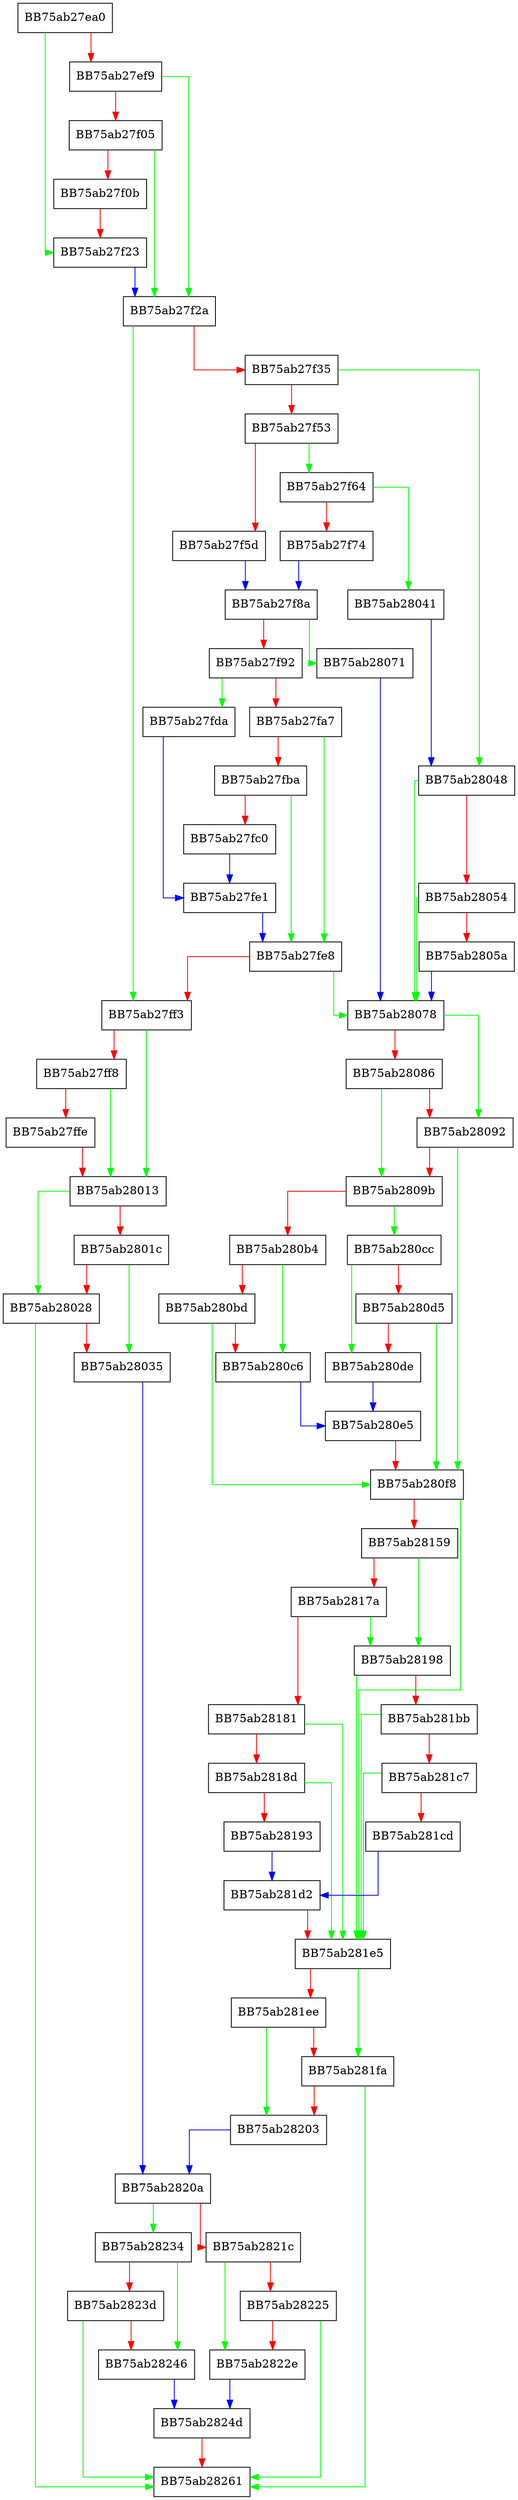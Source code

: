 digraph RunTask {
  node [shape="box"];
  graph [splines=ortho];
  BB75ab27ea0 -> BB75ab27f23 [color="green"];
  BB75ab27ea0 -> BB75ab27ef9 [color="red"];
  BB75ab27ef9 -> BB75ab27f2a [color="green"];
  BB75ab27ef9 -> BB75ab27f05 [color="red"];
  BB75ab27f05 -> BB75ab27f2a [color="green"];
  BB75ab27f05 -> BB75ab27f0b [color="red"];
  BB75ab27f0b -> BB75ab27f23 [color="red"];
  BB75ab27f23 -> BB75ab27f2a [color="blue"];
  BB75ab27f2a -> BB75ab27ff3 [color="green"];
  BB75ab27f2a -> BB75ab27f35 [color="red"];
  BB75ab27f35 -> BB75ab28048 [color="green"];
  BB75ab27f35 -> BB75ab27f53 [color="red"];
  BB75ab27f53 -> BB75ab27f64 [color="green"];
  BB75ab27f53 -> BB75ab27f5d [color="red"];
  BB75ab27f5d -> BB75ab27f8a [color="blue"];
  BB75ab27f64 -> BB75ab28041 [color="green"];
  BB75ab27f64 -> BB75ab27f74 [color="red"];
  BB75ab27f74 -> BB75ab27f8a [color="blue"];
  BB75ab27f8a -> BB75ab28071 [color="green"];
  BB75ab27f8a -> BB75ab27f92 [color="red"];
  BB75ab27f92 -> BB75ab27fda [color="green"];
  BB75ab27f92 -> BB75ab27fa7 [color="red"];
  BB75ab27fa7 -> BB75ab27fe8 [color="green"];
  BB75ab27fa7 -> BB75ab27fba [color="red"];
  BB75ab27fba -> BB75ab27fe8 [color="green"];
  BB75ab27fba -> BB75ab27fc0 [color="red"];
  BB75ab27fc0 -> BB75ab27fe1 [color="blue"];
  BB75ab27fda -> BB75ab27fe1 [color="blue"];
  BB75ab27fe1 -> BB75ab27fe8 [color="blue"];
  BB75ab27fe8 -> BB75ab28078 [color="green"];
  BB75ab27fe8 -> BB75ab27ff3 [color="red"];
  BB75ab27ff3 -> BB75ab28013 [color="green"];
  BB75ab27ff3 -> BB75ab27ff8 [color="red"];
  BB75ab27ff8 -> BB75ab28013 [color="green"];
  BB75ab27ff8 -> BB75ab27ffe [color="red"];
  BB75ab27ffe -> BB75ab28013 [color="red"];
  BB75ab28013 -> BB75ab28028 [color="green"];
  BB75ab28013 -> BB75ab2801c [color="red"];
  BB75ab2801c -> BB75ab28035 [color="green"];
  BB75ab2801c -> BB75ab28028 [color="red"];
  BB75ab28028 -> BB75ab28261 [color="green"];
  BB75ab28028 -> BB75ab28035 [color="red"];
  BB75ab28035 -> BB75ab2820a [color="blue"];
  BB75ab28041 -> BB75ab28048 [color="blue"];
  BB75ab28048 -> BB75ab28078 [color="green"];
  BB75ab28048 -> BB75ab28054 [color="red"];
  BB75ab28054 -> BB75ab28078 [color="green"];
  BB75ab28054 -> BB75ab2805a [color="red"];
  BB75ab2805a -> BB75ab28078 [color="blue"];
  BB75ab28071 -> BB75ab28078 [color="blue"];
  BB75ab28078 -> BB75ab28092 [color="green"];
  BB75ab28078 -> BB75ab28086 [color="red"];
  BB75ab28086 -> BB75ab2809b [color="green"];
  BB75ab28086 -> BB75ab28092 [color="red"];
  BB75ab28092 -> BB75ab280f8 [color="green"];
  BB75ab28092 -> BB75ab2809b [color="red"];
  BB75ab2809b -> BB75ab280cc [color="green"];
  BB75ab2809b -> BB75ab280b4 [color="red"];
  BB75ab280b4 -> BB75ab280c6 [color="green"];
  BB75ab280b4 -> BB75ab280bd [color="red"];
  BB75ab280bd -> BB75ab280f8 [color="green"];
  BB75ab280bd -> BB75ab280c6 [color="red"];
  BB75ab280c6 -> BB75ab280e5 [color="blue"];
  BB75ab280cc -> BB75ab280de [color="green"];
  BB75ab280cc -> BB75ab280d5 [color="red"];
  BB75ab280d5 -> BB75ab280f8 [color="green"];
  BB75ab280d5 -> BB75ab280de [color="red"];
  BB75ab280de -> BB75ab280e5 [color="blue"];
  BB75ab280e5 -> BB75ab280f8 [color="red"];
  BB75ab280f8 -> BB75ab281e5 [color="green"];
  BB75ab280f8 -> BB75ab28159 [color="red"];
  BB75ab28159 -> BB75ab28198 [color="green"];
  BB75ab28159 -> BB75ab2817a [color="red"];
  BB75ab2817a -> BB75ab28198 [color="green"];
  BB75ab2817a -> BB75ab28181 [color="red"];
  BB75ab28181 -> BB75ab281e5 [color="green"];
  BB75ab28181 -> BB75ab2818d [color="red"];
  BB75ab2818d -> BB75ab281e5 [color="green"];
  BB75ab2818d -> BB75ab28193 [color="red"];
  BB75ab28193 -> BB75ab281d2 [color="blue"];
  BB75ab28198 -> BB75ab281e5 [color="green"];
  BB75ab28198 -> BB75ab281bb [color="red"];
  BB75ab281bb -> BB75ab281e5 [color="green"];
  BB75ab281bb -> BB75ab281c7 [color="red"];
  BB75ab281c7 -> BB75ab281e5 [color="green"];
  BB75ab281c7 -> BB75ab281cd [color="red"];
  BB75ab281cd -> BB75ab281d2 [color="blue"];
  BB75ab281d2 -> BB75ab281e5 [color="red"];
  BB75ab281e5 -> BB75ab281fa [color="green"];
  BB75ab281e5 -> BB75ab281ee [color="red"];
  BB75ab281ee -> BB75ab28203 [color="green"];
  BB75ab281ee -> BB75ab281fa [color="red"];
  BB75ab281fa -> BB75ab28261 [color="green"];
  BB75ab281fa -> BB75ab28203 [color="red"];
  BB75ab28203 -> BB75ab2820a [color="blue"];
  BB75ab2820a -> BB75ab28234 [color="green"];
  BB75ab2820a -> BB75ab2821c [color="red"];
  BB75ab2821c -> BB75ab2822e [color="green"];
  BB75ab2821c -> BB75ab28225 [color="red"];
  BB75ab28225 -> BB75ab28261 [color="green"];
  BB75ab28225 -> BB75ab2822e [color="red"];
  BB75ab2822e -> BB75ab2824d [color="blue"];
  BB75ab28234 -> BB75ab28246 [color="green"];
  BB75ab28234 -> BB75ab2823d [color="red"];
  BB75ab2823d -> BB75ab28261 [color="green"];
  BB75ab2823d -> BB75ab28246 [color="red"];
  BB75ab28246 -> BB75ab2824d [color="blue"];
  BB75ab2824d -> BB75ab28261 [color="red"];
}
